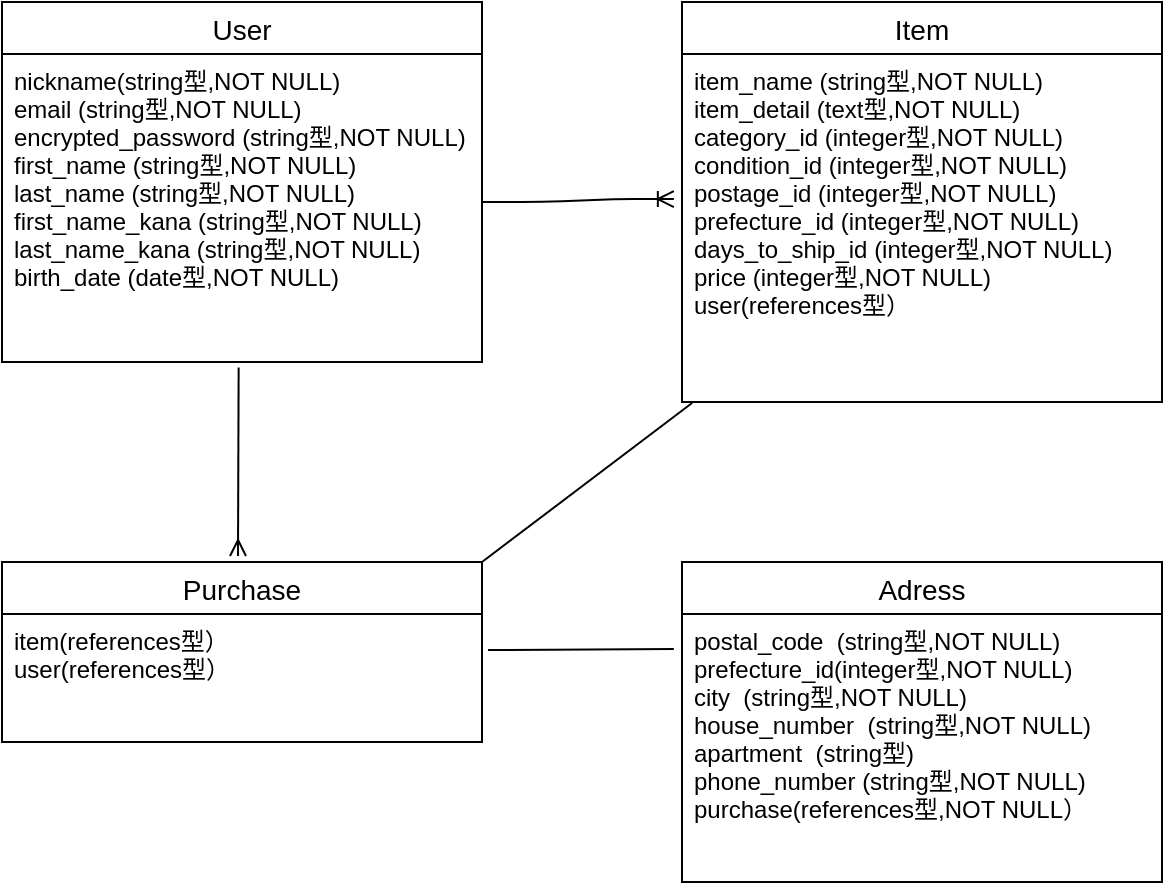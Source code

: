 <mxfile version="13.6.5">
    <diagram id="q_BIc9KqVLlafwpR_wdb" name="ページ1">
        <mxGraphModel dx="464" dy="820" grid="1" gridSize="10" guides="1" tooltips="1" connect="1" arrows="1" fold="1" page="1" pageScale="1" pageWidth="827" pageHeight="1169" math="0" shadow="0">
            <root>
                <mxCell id="0"/>
                <mxCell id="1" parent="0"/>
                <mxCell id="2" value="User" style="swimlane;fontStyle=0;childLayout=stackLayout;horizontal=1;startSize=26;horizontalStack=0;resizeParent=1;resizeParentMax=0;resizeLast=0;collapsible=1;marginBottom=0;align=center;fontSize=14;" parent="1" vertex="1">
                    <mxGeometry x="40" y="40" width="240" height="180" as="geometry"/>
                </mxCell>
                <mxCell id="3" value="nickname(string型,NOT NULL)&#10;email (string型,NOT NULL)&#10;encrypted_password (string型,NOT NULL)&#10;first_name (string型,NOT NULL)&#10;last_name (string型,NOT NULL)&#10;first_name_kana (string型,NOT NULL)&#10;last_name_kana (string型,NOT NULL)&#10;birth_date (date型,NOT NULL)&#10;" style="text;strokeColor=none;fillColor=none;spacingLeft=4;spacingRight=4;overflow=hidden;rotatable=0;points=[[0,0.5],[1,0.5]];portConstraint=eastwest;fontSize=12;" parent="2" vertex="1">
                    <mxGeometry y="26" width="240" height="154" as="geometry"/>
                </mxCell>
                <mxCell id="36" value="" style="edgeStyle=entityRelationEdgeStyle;fontSize=12;html=1;endArrow=ERoneToMany;entryX=-0.017;entryY=0.417;entryDx=0;entryDy=0;entryPerimeter=0;" parent="1" target="7" edge="1">
                    <mxGeometry width="100" height="100" relative="1" as="geometry">
                        <mxPoint x="280" y="140" as="sourcePoint"/>
                        <mxPoint x="350" y="140" as="targetPoint"/>
                    </mxGeometry>
                </mxCell>
                <mxCell id="39" value="" style="endArrow=none;html=1;rounded=0;entryX=-0.017;entryY=0.131;entryDx=0;entryDy=0;entryPerimeter=0;" parent="1" target="33" edge="1">
                    <mxGeometry relative="1" as="geometry">
                        <mxPoint x="283" y="364" as="sourcePoint"/>
                        <mxPoint x="380" y="368" as="targetPoint"/>
                    </mxGeometry>
                </mxCell>
                <mxCell id="50" value="" style="endArrow=none;html=1;rounded=0;entryX=0.493;entryY=1.018;entryDx=0;entryDy=0;startArrow=ERmany;startFill=0;entryPerimeter=0;" parent="1" target="3" edge="1">
                    <mxGeometry relative="1" as="geometry">
                        <mxPoint x="158" y="317" as="sourcePoint"/>
                        <mxPoint x="161" y="310" as="targetPoint"/>
                    </mxGeometry>
                </mxCell>
                <mxCell id="6" value="Item" style="swimlane;fontStyle=0;childLayout=stackLayout;horizontal=1;startSize=26;horizontalStack=0;resizeParent=1;resizeParentMax=0;resizeLast=0;collapsible=1;marginBottom=0;align=center;fontSize=14;" parent="1" vertex="1">
                    <mxGeometry x="380" y="40" width="240" height="200" as="geometry"/>
                </mxCell>
                <mxCell id="7" value="item_name (string型,NOT NULL)&#10;item_detail (text型,NOT NULL)&#10;category_id (integer型,NOT NULL)&#10;condition_id (integer型,NOT NULL)&#10;postage_id (integer型,NOT NULL)&#10;prefecture_id (integer型,NOT NULL)&#10;days_to_ship_id (integer型,NOT NULL)&#10;price (integer型,NOT NULL)&#10;user(references型）&#10;&#10;&#10;" style="text;strokeColor=none;fillColor=none;spacingLeft=4;spacingRight=4;overflow=hidden;rotatable=0;points=[[0,0.5],[1,0.5]];portConstraint=eastwest;fontSize=12;" parent="6" vertex="1">
                    <mxGeometry y="26" width="240" height="174" as="geometry"/>
                </mxCell>
                <mxCell id="26" value="Purchase" style="swimlane;fontStyle=0;childLayout=stackLayout;horizontal=1;startSize=26;horizontalStack=0;resizeParent=1;resizeParentMax=0;resizeLast=0;collapsible=1;marginBottom=0;align=center;fontSize=14;" parent="1" vertex="1">
                    <mxGeometry x="40" y="320" width="240" height="90" as="geometry"/>
                </mxCell>
                <mxCell id="27" value="item(references型）&#10;user(references型）&#10;" style="text;strokeColor=none;fillColor=none;spacingLeft=4;spacingRight=4;overflow=hidden;rotatable=0;points=[[0,0.5],[1,0.5]];portConstraint=eastwest;fontSize=12;" parent="26" vertex="1">
                    <mxGeometry y="26" width="240" height="64" as="geometry"/>
                </mxCell>
                <mxCell id="32" value="Adress" style="swimlane;fontStyle=0;childLayout=stackLayout;horizontal=1;startSize=26;horizontalStack=0;resizeParent=1;resizeParentMax=0;resizeLast=0;collapsible=1;marginBottom=0;align=center;fontSize=14;" parent="1" vertex="1">
                    <mxGeometry x="380" y="320" width="240" height="160" as="geometry"/>
                </mxCell>
                <mxCell id="33" value="postal_code  (string型,NOT NULL)&#10;prefecture_id(integer型,NOT NULL)&#10;city  (string型,NOT NULL)&#10;house_number  (string型,NOT NULL)&#10;apartment  (string型)&#10;phone_number (string型,NOT NULL)&#10;purchase(references型,NOT NULL）" style="text;strokeColor=none;fillColor=none;spacingLeft=4;spacingRight=4;overflow=hidden;rotatable=0;points=[[0,0.5],[1,0.5]];portConstraint=eastwest;fontSize=12;" parent="32" vertex="1">
                    <mxGeometry y="26" width="240" height="134" as="geometry"/>
                </mxCell>
                <mxCell id="52" value="" style="endArrow=none;html=1;rounded=0;entryX=0.021;entryY=1.003;entryDx=0;entryDy=0;entryPerimeter=0;exitX=1;exitY=0;exitDx=0;exitDy=0;" parent="1" source="26" target="7" edge="1">
                    <mxGeometry relative="1" as="geometry">
                        <mxPoint x="293" y="270.45" as="sourcePoint"/>
                        <mxPoint x="385.92" y="270.004" as="targetPoint"/>
                    </mxGeometry>
                </mxCell>
            </root>
        </mxGraphModel>
    </diagram>
</mxfile>